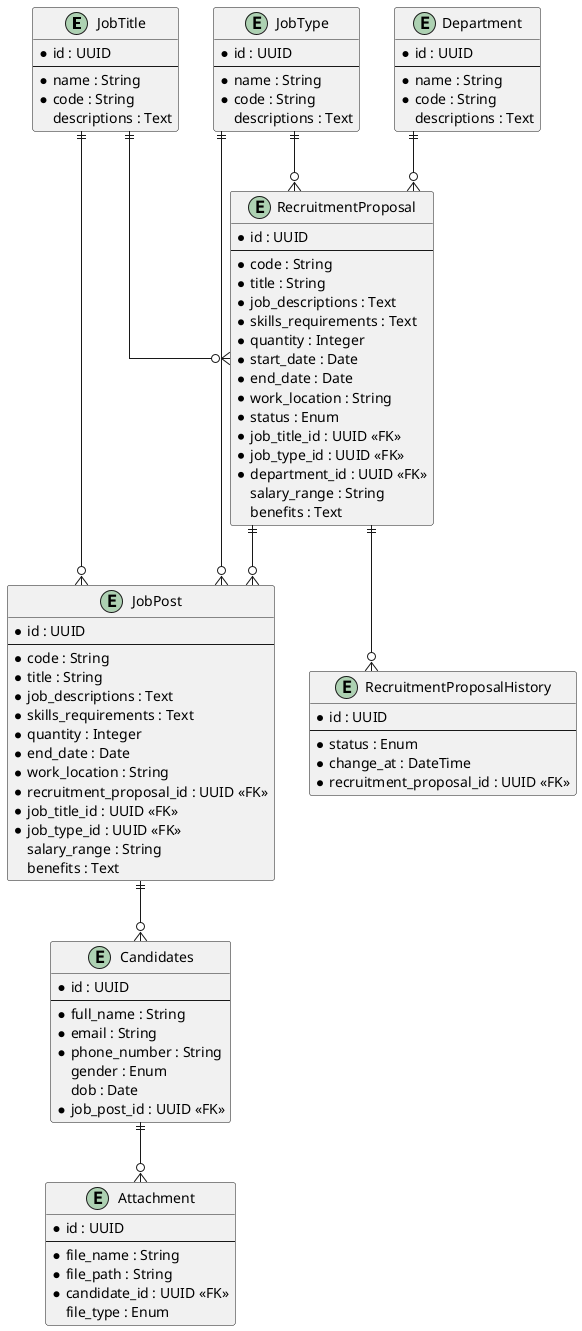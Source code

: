 @startuml full_ERD
' Sơ đồ ERD cho hệ thống tuyển dụng
skinparam linetype ortho

entity JobTitle {
    * id : UUID
    --
    * name : String
    * code : String
    descriptions : Text
}
entity JobType {
    * id : UUID
    --
    * name : String
    * code : String
    descriptions : Text
}
entity Department {
    * id : UUID
    --
    * name : String
    * code : String
    descriptions : Text
}
entity RecruitmentProposal {
    * id : UUID
    --
    * code : String
    * title : String
    * job_descriptions : Text
    * skills_requirements : Text
    * quantity : Integer
    * start_date : Date
    * end_date : Date
    * work_location : String
    * status : Enum
    * job_title_id : UUID <<FK>>
    * job_type_id : UUID <<FK>>
    * department_id : UUID <<FK>>
    salary_range : String
    benefits : Text
}
entity JobPost {
    * id : UUID
    --
    * code : String
    * title : String
    * job_descriptions : Text
    * skills_requirements : Text
    * quantity : Integer
    * end_date : Date
    * work_location : String
    * recruitment_proposal_id : UUID <<FK>>
    * job_title_id : UUID <<FK>>
    * job_type_id : UUID <<FK>>
    salary_range : String
    benefits : Text
}
entity RecruitmentProposalHistory {
    * id : UUID
    --
    * status : Enum
    * change_at : DateTime
    * recruitment_proposal_id : UUID <<FK>>
}
entity Candidates {
    * id : UUID
    --
    * full_name : String
    * email : String
    * phone_number : String
    gender : Enum
    dob : Date
    * job_post_id : UUID <<FK>>
}
entity Attachment {
    * id : UUID
    --
    * file_name : String
    * file_path : String
    * candidate_id : UUID <<FK>>
    file_type : Enum
}

' Định nghĩa các mối quan hệ (N:1)
JobTitle    ||--o{ RecruitmentProposal
JobType     ||--o{ RecruitmentProposal
Department  ||--o{ RecruitmentProposal
RecruitmentProposal ||--o{ JobPost
JobTitle    ||--o{ JobPost
JobType     ||--o{ JobPost
JobPost     ||--o{ Candidates
Candidates  ||--o{ Attachment
RecruitmentProposal ||--o{ RecruitmentProposalHistory

@enduml
